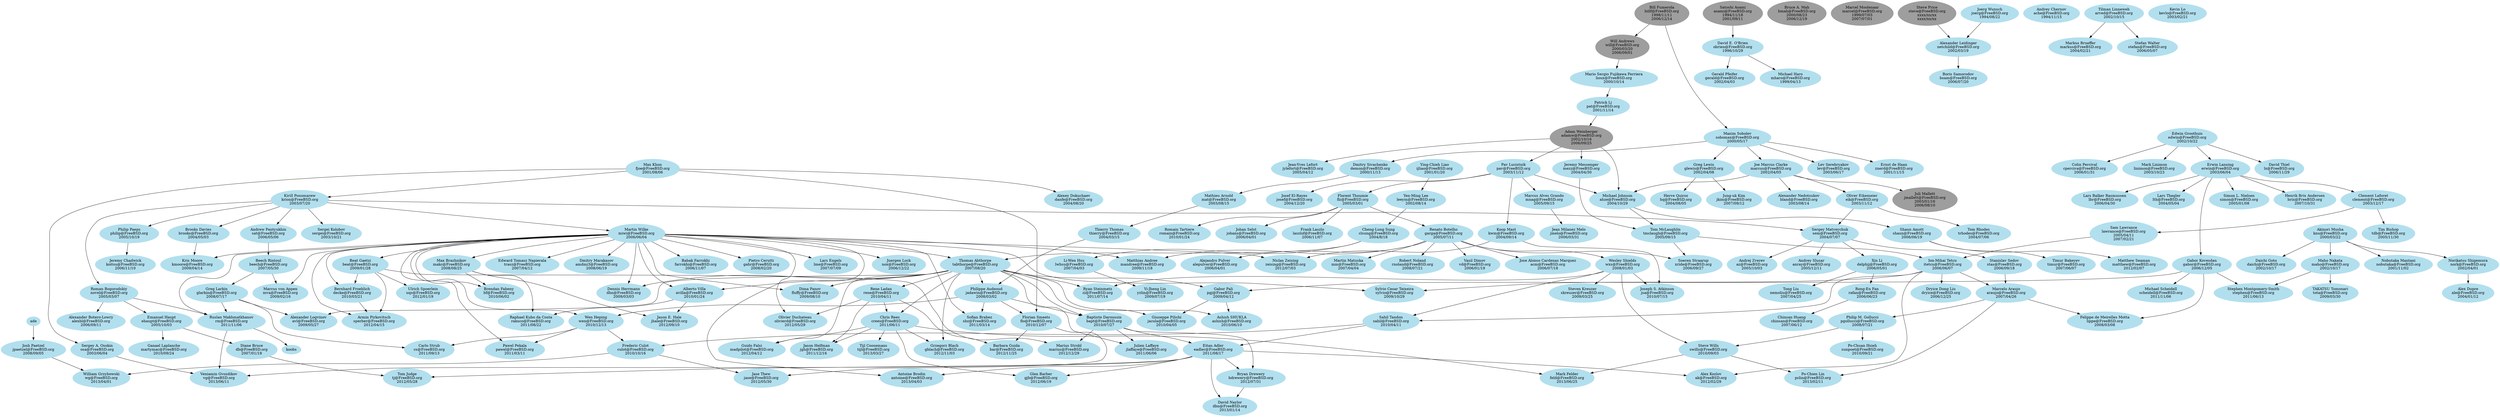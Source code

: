 # $FreeBSD$

# This file is meant to list all FreeBSD ports committers and describe the
# mentor-mentee relationships between them.
# The graphical output can be generated from this file with the following
# command:
# $ dot -T png -o file.png committers-ports.dot
#
# The dot binary is part of the graphics/graphviz port.

digraph ports {

# Node definitions follow this example:
#
#   foo [label="Foo Bar\nfoo@FreeBSD.org\n????/??/??"]
#
# ????/??/?? is the date when the commit bit was obtained, usually the one you
# can find looking at svn logs for the svnadmin/access file.
# Use YYYY/MM/DD format.
#
# For returned commit bits, the node definition will follow this example:
#
#   foo [label="Foo Bar\nfoo@FreeBSD.org\n????/??/??\n????/??/??"]
#
# The first date is the same as for an active committer, the second date is
# the date when the commit bit has been returned. Again, check svn logs.

node [color=grey62, style=filled, bgcolor=black];

# Alumni go here.. Try to keep things sorted.

adamw [label="Adam Weinberger\nadamw@FreeBSD.org\n2002/10/16\n2006/09/25"]
asami [label="Satoshi Asami\nasami@FreeBSD.org\n1994/11/18\n2001/09/11"]
billf [label="Bill Fumerola\nbillf@FreeBSD.org\n1998/11/11\n2006/12/14"]
bmah [label="Bruce A. Mah\nbmah@FreeBSD.org\n2000/08/23\n2006/12/19"]
jmallett [label="Juli Mallett\njmallett@FreeBSD.org\n2003/01/16\n2006/08/10"]
marcel [label="Marcel Moolenaar\nmarcel@FreeBSD.org\n1999/07/03\n2007/07/01"]
steve [label="Steve Price\nsteve@FreeBSD.org\nxxxx/xx/xx\nxxxx/xx/xx"]
will [label="Will Andrews\nwill@FreeBSD.org\n2000/03/20\n2006/09/01"]

node [color=lightblue2, style=filled, bgcolor=black];

# Current ports committers go here. Try to keep things sorted.

ache [label="Andrey Chernov\nache@FreeBSD.org\n1994/11/15"]
acm [label="Jose Alonso Cardenas Marquez\nacm@FreeBSD.org\n2006/07/18"]
ahze [label="Michael Johnson\nahze@FreeBSD.org\n2004/10/29"]
ak [label="Alex Kozlov\nak@FreeBSD.org\n2012/02/29"]
ale [label="Alex Dupre\nale@FreeBSD.org\n2004/01/12"]
alepulver [label="Alejandro Pulver\nalepulver@FreeBSD.org\n2006/04/01"]
alexbl [label="Alexander Botero-Lowry\nalexbl@FreeBSD.org\n2006/09/11"]
amdmi3 [label="Dmitry Marakasov\namdmi3@FreeBSD.org\n2008/06/19"]
anray [label="Andrey Slusar\nanray@FreeBSD.org\n2005/12/11"]
antoine [label="Antoine Brodin\nantoine@FreeBSD.org\n2013/04/03"]
araujo [label="Marcelo Araujo\naraujo@FreeBSD.org\n2007/04/26"]
arved [label="Tilman Linneweh\narved@FreeBSD.org\n2002/10/15"]
ashish [label="Ashish SHUKLA\nashish@FreeBSD.org\n2010/06/10"]
avilla [label="Alberto Villa\navilla@FreeBSD.org\n2010/01/24"]
avl [label="Alexander Logvinov\navl@FreeBSD.org\n2009/05/27"]
az [label="Andrej Zverev\naz@FreeBSD.org\n2005/10/03"]
bapt [label="Baptiste Daroussin\nbapt@FreeBSD.org\n2010/07/27"]
bar [label="Barbara Guida\nbar@FreeBSD.org\n2012/11/25"]
bdrewery [label="Bryan Drewery\nbdrewery@FreeBSD.org\n2012/07/31"]
beat [label="Beat Gaetzi\nbeat@FreeBSD.org\n2009/01/28"]
beech [label="Beech Rintoul\nbeech@FreeBSD.org\n2007/05/30"]
bf [label="Brendan Fabeny\nbf@FreeBSD.org\n2010/06/02"]
bland [label="Alexander Nedotsukov\nbland@FreeBSD.org\n2003/08/14"]
brix [label="Henrik Brix Andersen\nbrix@FreeBSD.org\n2007/10/31"]
brooks [label="Brooks Davies\nbrooks@FreeBSD.org\n2004/05/03"]
bsam [label="Boris Samorodov\nbsam@FreeBSD.org\n2006/07/20"]
chinsan [label="Chinsan Huang\nchinsan@FreeBSD.org\n2007/06/12"]
clement [label="Clement Laforet\nclement@FreeBSD.org\n2003/12/17"]
clsung [label="Cheng-Lung Sung\nclsung@FreeBSD.org\n2004/8/18"]
cperciva [label="Colin Percival\ncperciva@FreeBSD.org\n2006/01/31"]
crees [label="Chris Rees\ncrees@FreeBSD.org\n2011/06/11"]
cs [label="Carlo Strub\ncs@FreeBSD.org\n2011/09/13"]
culot [label="Frederic Culot\nculot@FreeBSD.org\n2010/10/16"]
daichi [label="Daichi Goto\ndaichi@FreeBSD.org\n2002/10/17"]
danfe [label="Alexey Dokuchaev\ndanfe@FreeBSD.org\n2004/08/20"]
db [label="Diane Bruce\ndb@FreeBSD.org\n2007/01/18"]
dbn [label="David Naylor\ndbn@FreeBSD.org\n2013/01/14"]
decke [label="Bernhard Froehlich\ndecke@FreeBSD.org\n2010/03/21"]
delphij [label="Xin Li\ndelphij@FreeBSD.org\n2006/05/01"]
demon [label="Dmitry Sivachenko\ndemon@FreeBSD.org\n2000/11/13"]
dhn [label="Dennis Herrmann\ndhn@FreeBSD.org\n2009/03/03"]
dryice [label="Dryice Dong Liu\ndryice@FreeBSD.org\n2006/12/25"]
eadler [label="Eitan Adler\neadler@FreeBSD.org\n2011/08/17"]
edwin [label="Edwin Groothuis\nedwin@FreeBSD.org\n2002/10/22"]
ehaupt [label="Emanuel Haupt\nehaupt@FreeBSD.org\n2005/10/03"]
eik [label="Oliver Eikemeier\neik@FreeBSD.org\n2003/11/12"]
erwin [label="Erwin Lansing\nerwin@FreeBSD.org\n2003/06/04"]
farrokhi [label="Babak Farrokhi\nfarrokhi@FreeBSD.org\n2006/11/07"]
feld [label="Mark Felder\nfeld@FreeBSD.org\n2013/06/25"]
fjoe [label="Max Khon\nfjoe@FreeBSD.org\n2001/08/06"]
flo [label="Florian Smeets\nflo@FreeBSD.org\n2010/12/07"]
fluffy [label="Dima Panov\nfluffy@FreeBSD.org\n2009/08/10"]
flz [label="Florent Thoumie\nflz@FreeBSD.org\n2005/03/01"]
gabor [label="Gabor Kovesdan\ngabor@FreeBSD.org\n2006/12/05"]
gahr [label="Pietro Cerutti\ngahr@FreeBSD.org\n2008/02/20"]
garga [label="Renato Botelho\ngarga@FreeBSD.org\n2005/07/11"]
gblach [label="Grzegorz Blach\ngblach@FreeBSD.org\n2012/11/03"]
gerald [label="Gerald Pfeifer\ngerald@FreeBSD.org\n2002/04/03"]
gjb [label="Glen Barber\ngjb@FreeBSD.org\n2012/06/19"]
glarkin [label="Greg Larkin\nglarkin@FreeBSD.org\n2008/07/17"]
glewis [label="Greg Lewis\nglewis@FreeBSD.org\n2002/04/08"]
hq [label="Herve Quiroz\nhq@FreeBSD.org\n2004/08/05"]
ijliao [label="Ying-Chieh Liao\nijliao@FreeBSD.org\n2001/01/20"]
itetcu [label="Ion-Mihai Tetcu\nitetcu@FreeBSD.org\n2006/06/07"]
jacula [label="Giuseppe Pilichi\njacula@FreeBSD.org\n2010/04/05"]
jadawin [label="Philippe Audeoud\njadawin@FreeBSD.org\n2008/03/02"]
jase [label="Jase Thew\njase@FreeBSD.org\n2012/05/30"]
jgh [label="Jason Helfman\njgh@FreeBSD.org\n2011/12/16"]
jhale [label="Jason E. Hale\njhale@FreeBSD.org\n2012/09/10"]
jkim [label="Jung-uk Kim\njkim@FreeBSD.org\n2007/09/12"]
jlaffaye [label="Julien Laffaye\njlaffaye@FreeBSD.org\n2011/06/06"]
jmelo [label="Jean Milanez Melo\njmelo@FreeBSD.org\n2006/03/31"]
joerg [label="Joerg Wunsch\njoerg@FreeBSD.org\n1994/08/22"]
johans [label="Johan Selst\njohans@FreeBSD.org\n2006/04/01"]
josef [label="Josef El-Rayes\njosef@FreeBSD.org\n2004/12/20"]
jpaetzel [label="Josh Paetzel\njpaetzel@FreeBSD.org\n2008/09/05"]
jsa [label="Joseph S. Atkinson\njsa@FreeBSD.org\n2010/07/15"]
jylefort [label="Jean-Yves Lefort\njylefort@FreeBSD.org\n2005/04/12"]
kevlo [label="Kevin Lo\nkevlo@FreeBSD.org\n2003/02/21"]
kmoore [label="Kris Moore\nkmoore@FreeBSD.org\n2009/04/14"]
knu [label="Akinori Musha\nknu@FreeBSD.org\n2000/03/22"]
koitsu [label="Jeremy Chadwick\nkoitsu@FreeBSD.org\n2006/11/10"]
krion [label="Kirill Ponomarew\nkrion@FreeBSD.org\n2003/07/20"]
kwm [label="Koop Mast\nkwm@FreeBSD.org\n2004/09/14"]
laszlof [label="Frank Laszlo\nlaszlof@FreeBSD.org\n2006/11/07"]
lawrance [label="Sam Lawrance\nlawrance@FreeBSD.org\n2005/04/11\n2007/02/21"]
lbr [label="Lars Balker Rasmussen\nlbr@FreeBSD.org\n2006/04/30"]
leeym [label="Yen-Ming Lee\nleeym@FreeBSD.org\n2002/08/14"]
lev [label="Lev Serebryakov\nlev@FreeBSD.org\n2003/06/17"]
linimon [label="Mark Linimon\nlinimon@FreeBSD.org\n2003/10/23"]
lioux [label="Mario Sergio Fujikawa Ferriera\nlioux@FreeBSD.org\n2000/10/14"]
lippe [label="Felippe de Meirelles Motta\nlippe@FreeBSD.org\n2008/03/08"]
lme [label="Lars Engels\nlme@FreeBSD.org\n2007/07/09"]
lth [label="Lars Thegler\nlth@FreeBSD.org\n2004/05/04"]
lwhsu [label="Li-Wen Hsu\nlwhsu@FreeBSD.org\n2007/04/03"]
lx [label="David Thiel\nlx@FreeBSD.org\n2006/11/29"]
madpilot [label="Guido Falsi\nmadpilot@FreeBSD.org\n2012/04/12"]
maho [label="Maho Nakata\nmaho@FreeBSD.org\n2002/10/17"]
makc [label="Max Brazhnikov\nmakc@FreeBSD.org\n2008/08/25"]
mandree [label="Matthias Andree\nmandree@FreeBSD.org\n2009/11/18"]
marcus [label="Joe Marcus Clarke\nmarcus@FreeBSD.org\n2002/04/05"]
marius [label="Marius Strobl\nmarius@FreeBSD.org\n2012/12/29"]
markus [label="Markus Brueffer\nmarkus@FreeBSD.org\n2004/02/21"]
martymac [label="Ganael Laplanche\nmartymac@FreeBSD.org\n2010/09/24"]
mat [label="Mathieu Arnold\nmat@FreeBSD.org\n2003/08/15"]
matthew [label="Matthew Seaman\nmatthew@FreeBSD.org\n2012/02/07"]
mezz [label="Jeremy Messenger\nmezz@FreeBSD.org\n2004/04/30"]
mharo [label="Michael Haro\nmharo@FreeBSD.org\n1999/04/13"]
miwi [label="Martin Wilke\nmiwi@FreeBSD.org\n2006/06/04"]
mm [label="Martin Matuska\nmm@FreeBSD.org\n2007/04/04"]
mnag [label="Marcus Alves Grando\nmnag@FreeBSD.org\n2005/09/15"]
mva [label="Marcus von Appen\nmva@FreeBSD.org\n2009/02/16"]
nemoliu [label="Tong Liu\nnemoliu@FreeBSD.org\n2007/04/25"]
netchild [label="Alexander Leidinger\nnetchild@FreeBSD.org\n2002/03/19"]
nobutaka [label="Nobutaka Mantani\nnobutaka@FreeBSD.org\n2001/11/02"]
nork [label="Norikatsu Shigemura\nnork@FreeBSD.org\n2002/04/01"]
novel [label="Roman Bogorodskiy\nnovel@FreeBSD.org\n2005/03/07"]
nox [label="Juergen Lock\nnox@FreeBSD.org\n2006/12/22"]
obrien [label="David E. O'Brien\nobrien@FreeBSD.org\n1996/10/29"]
olivierd [label="Olivier Duchateau\nolivierd@FreeBSD.org\n2012/05/29"]
osa [label="Sergey A. Osokin\nosa@FreeBSD.org\n2003/06/04"]
pat [label="Patrick Li\npat@FreeBSD.org\n2001/11/14"]
pav [label="Pav Lucistnik\npav@FreeBSD.org\n2003/11/12"]
pawel [label="Pawel Pekala\npawel@FreeBSD.org\n2011/03/11"]
pclin [label="Po-Chien Lin\npclin@FreeBSD.org\n2013/02/11"]
pgj [label="Gabor Pali\npgj@FreeBSD.org\n2009/04/12"]
pgollucci [label="Philip M. Gollucci\npgollucci@FreeBSD.org\n2008/07/21"]
philip [label="Philip Paeps\nphilip@FreeBSD.org\n2005/10/19"]
rafan [label="Rong-En Fan\nrafan@FreeBSD.org\n2006/06/23"]
rakuco [label="Raphael Kubo da Costa\nrakuco@FreeBSD.org\n2011/08/22"]
rene [label="Rene Ladan\nrene@FreeBSD.org\n2010/04/11"]
rm [label="Ruslan Makhmatkhanov\nrm@FreeBSD.org\n2011/11/06"]
rnoland [label="Robert Noland\nrnoland@FreeBSD.org\n2008/07/21"]
romain [label="Romain Tartiere\nromain@FreeBSD.org\n2010/01/24"]
sahil [label="Sahil Tandon\nsahil@FreeBSD.org\n2010/04/11"]
sat [label="Andrew Pantyukhin\nsat@FreeBSD.org\n2006/05/06"]
sbz [label="Sofian Brabez\nsbz@FreeBSD.org\n2011/03/14"]
scheidell [label="Michael Scheidell\nscheidell@FreeBSD.org\n2011/11/06"]
sem [label="Sergey Matveychuk\nsem@FreeBSD.org\n2004/07/07"]
sergei [label="Sergei Kolobov\nsergei@FreeBSD.org\n2003/10/21"]
shaun [label="Shaun Amott\nshaun@FreeBSD.org\n2006/06/19"]
simon [label="Simon L. Nielsen\nsimon@FreeBSD.org\n2005/01/08"]
skreuzer [label="Steven Kreuzer\nskreuzer@FreeBSD.org\n2009/03/25"]
sobomax[label="Maxim Sobolev\nsobomax@FreeBSD.org\n2000/05/17"]
sperber[label="Armin Pirkovitsch\nsperber@FreeBSD.org\n2012/04/15"]
stas [label="Stanislav Sedov\nstas@FreeBSD.org\n2006/09/18"]
stefan [label="Stefan Walter\nstefan@FreeBSD.org\n2006/05/07"]
stephen [label="Stephen Montgomery-Smith\nstephen@FreeBSD.org\n2011/06/13"]
sunpoet [label="Po-Chuan Hsieh\nsunpoet@FreeBSD.org\n2010/09/21"]
swills [label="Steve Wills\nswills@FreeBSD.org\n2010/09/03"]
sylvio [label="Sylvio Cesar Teixeira\nsylvio@FreeBSD.org\n2009/10/29"]
tabthorpe [label="Thomas Abthorpe\ntabthorpe@FreeBSD.org\n2007/08/20"]
tdb [label="Tim Bishop\ntdb@FreeBSD.org\n2005/11/30"]
thierry [label="Thierry Thomas\nthierry@FreeBSD.org\n2004/03/15"]
tijl [label="Tijl Coosemans\ntijl@FreeBSD.org\n2013/03/27"]
timur [label="Timur Bakeyev\ntimur@FreeBSD.org\n2007/06/07"]
tj [label="Tom Judge\ntj@FreeBSD.org\n2012/05/28"]
tmclaugh [label="Tom McLaughlin\ntmclaugh@FreeBSD.org\n2005/09/15"]
tota [label="TAKATSU Tomonari\ntota@FreeBSD.org\n2009/03/30"]
trasz [label="Edward Tomasz Napierala\ntrasz@FreeBSD.org\n2007/04/12"]
trhodes [label="Tom Rhodes\ntrhodes@FreeBSD.org\n2004/07/06"]
uqs [label="Ulrich Spoerlein\nuqs@FreeBSD.org\n2012/01/19"]
vd [label="Vasil Dimov\nvd@FreeBSD.org\n2006/01/19"]
vg [label="Veniamin Gvozdikov\nvg@FreeBSD.org\n2013/06/11"]
wen [label="Wen Heping\nwen@FreeBSD.org\n2010/12/13"]
wg [label="William Grzybowski\nwg@FreeBSD.org\n2013/04/01"]
wxs [label="Wesley Shields\nwxs@FreeBSD.org\n2008/01/03"]
xride [label="Soeren Straarup\nxride@FreeBSD.org\n2006/09/27"]
yzlin [label="Yi-Jheng Lin\nyzlin@FreeBSD.org\n2009/07/19"]
zeising [label="Niclas Zeising\nzeising@FreeBSD.org\n2012/07/03"]
zi [label="Ryan Steinmetz\nzi@FreeBSD.org\n2011/07/14"]
znerd [label="Ernst de Haan\nznerd@FreeBSD.org\n2001/11/15"]

# Here are the mentor/mentee relationships.
# Group together all the mentees for a particular mentor.
# Keep the list sorted by mentor login.

adamw -> ahze
adamw -> jylefort
adamw -> mezz
adamw -> pav

ade -> jpaetzel

ahze -> shaun
ahze -> tmclaugh

araujo -> lippe
araujo -> pclin
araujo -> pgollucci

arved -> markus
arved -> stefan

asami -> obrien

avilla -> jhale
avilla -> rakuco

bdrewery -> dbn

bapt -> bdrewery
bapt -> eadler
bapt -> jlaffaye
bapt -> marius

beat -> decke
beat -> marius
beat -> sperber
beat -> uqs

beech -> glarkin
beech -> mva

billf -> sobomax
billf -> will

brooks -> kmoore

clement -> tdb
clement -> lawrance

clsung -> lwhsu
clsung -> tabthorpe

crees -> feld
crees -> gjb
crees -> jgh
crees -> madpilot
crees -> gblach
crees -> tijl

culot -> jase
culot -> wg

db -> tj

decke -> sperber

delphij -> nemoliu
delphij -> rafan

demon -> mat

eadler -> ak
eadler -> antoine
eadler -> dbn
eadler -> bdrewery
eadler -> gjb
eadler -> tj
eadler -> vg

edwin -> cperciva
edwin -> erwin
edwin -> linimon
edwin -> lx

ehaupt -> db
ehaupt -> martymac

eik -> sem
eik -> trhodes

erwin -> brix
erwin -> clement
erwin -> gabor
erwin -> lbr
erwin -> lth
erwin -> simon

fjoe -> danfe
fjoe -> flo
fjoe -> krion
fjoe -> osa

flo -> bar
flo -> jase

flz -> garga
flz -> johans
flz -> laszlof
flz -> romain

jpaetzel -> wg

gabor -> lippe
gabor -> pgj
gabor -> stephen
gabor -> scheidell

garga -> acm
garga -> alepulver
garga -> mandree
garga -> mm
garga -> rnoland
garga -> vd
garga -> wxs
garga -> xride

glarkin -> avl
glarkin -> cs
glarkin -> rm

glewis -> hq
glewis -> jkim

ijliao -> leeym

itetcu -> ak
itetcu -> araujo
itetcu -> dryice
itetcu -> sahil
itetcu -> sylvio

jadawin -> bapt
jadawin -> flo
jadawin -> sbz
jadawin -> wen

joerg -> netchild

knu -> daichi
knu -> maho
knu -> nobutaka
knu -> nork

krion -> brooks
krion -> miwi
krion -> novel
krion -> philip
krion -> sat
krion -> sem
krion -> sergei

kwm -> jsa
kwm -> zeising

lawrance -> itetcu

leeym -> clsung

lioux -> pat

lwhsu -> yzlin

maho -> stephen
maho -> tota

marcus -> ahze
marcus -> bland
marcus -> eik
marcus -> jmallett

makc -> bf
makc -> jhale
makc -> rakuco

mat -> thierry

mezz -> tmclaugh

miwi -> amdmi3
miwi -> antoine
miwi -> avilla
miwi -> beat
miwi -> bf
miwi -> decke
miwi -> dhn
miwi -> farrokhi
miwi -> fluffy
miwi -> gahr
miwi -> kmoore
miwi -> lme
miwi -> makc
miwi -> mandree
miwi -> mva
miwi -> nox
miwi -> olivierd
miwi -> pawel
miwi -> rm
miwi -> sbz
miwi -> sperber
miwi -> sylvio
miwi -> tabthorpe
miwi -> trasz
miwi -> wen
miwi -> zeising

mnag -> jmelo

netchild -> bsam

nork -> ale

novel -> alexbl
novel -> ehaupt
novel -> rm

obrien -> mharo
obrien -> gerald

osa -> vg

pat -> adamw

pav -> ahze
pav -> flz
pav -> josef
pav -> kwm
pav -> mnag

pgj -> ashish
pgj -> jacula

pgollucci -> sunpoet
pgollucci -> swills

philip -> koitsu

rafan -> chinsan

rene -> bar
rene -> crees
rene -> jgh
rene -> olivierd

rm -> koobs
rm -> vg

sahil -> culot
sahil -> eadler

sat -> beech

sem -> az
sem -> anray
sem -> delphij
sem -> stas

shaun -> timur
shaun -> matthew

sobomax -> demon
sobomax -> glewis
sobomax -> lev
sobomax -> marcus
sobomax -> znerd

stas -> araujo

steve -> netchild

swills -> feld
swills -> pclin

tabthorpe -> ashish
tabthorpe -> avilla
tabthorpe -> avl
tabthorpe -> bapt
tabthorpe -> crees
tabthorpe -> dhn
tabthorpe -> fluffy
tabthorpe -> jacula
tabthorpe -> jadawin
tabthorpe -> jlaffaye
tabthorpe -> madpilot
tabthorpe -> pgj
tabthorpe -> rene
tabthorpe -> zi
tabthorpe -> gblach

thierry -> jadawin

tmclaugh -> itetcu
tmclaugh -> xride

wen -> cs
wen -> culot
wen -> pawel

will -> lioux

wxs -> jsa
wxs -> sahil
wxs -> skreuzer
wxs -> swills
wxs -> zi

}
